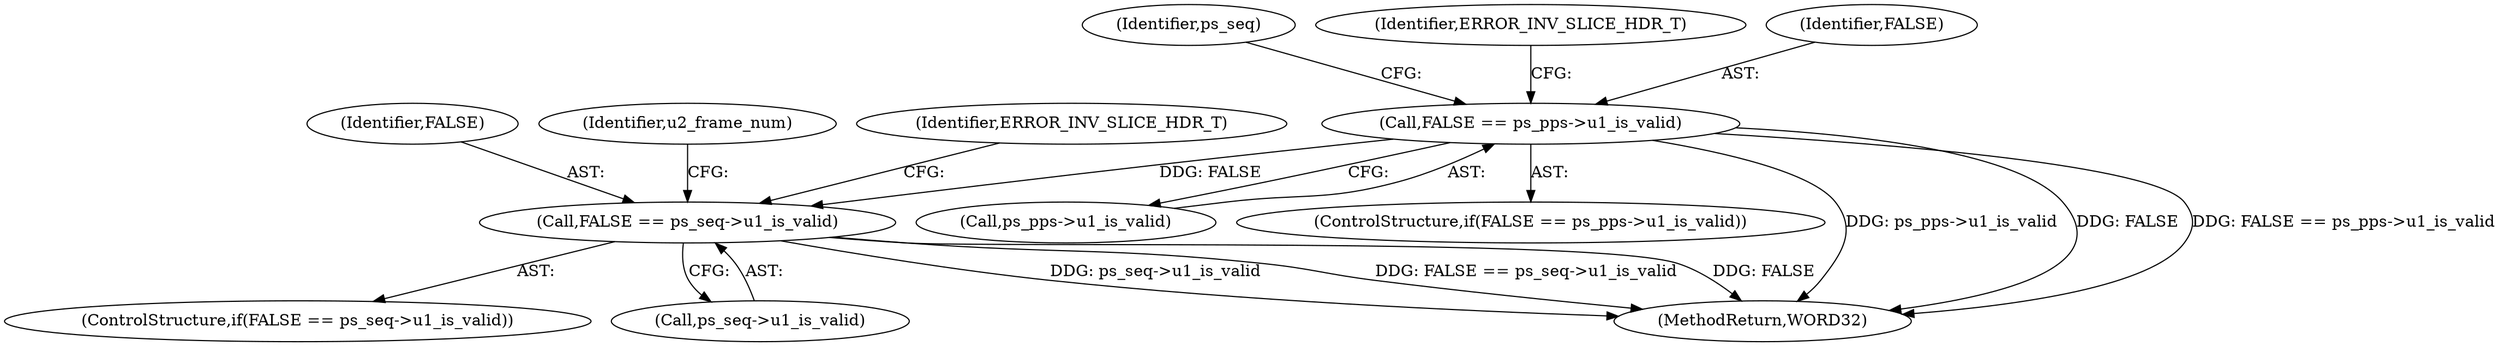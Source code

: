 digraph "0_Android_6c327afb263837bc90760c55c6605b26161a4eb9_0@pointer" {
"1000421" [label="(Call,FALSE == ps_pps->u1_is_valid)"];
"1000440" [label="(Call,FALSE == ps_seq->u1_is_valid)"];
"1000441" [label="(Identifier,FALSE)"];
"1000430" [label="(Identifier,ps_seq)"];
"1000439" [label="(ControlStructure,if(FALSE == ps_seq->u1_is_valid))"];
"1000421" [label="(Call,FALSE == ps_pps->u1_is_valid)"];
"1000440" [label="(Call,FALSE == ps_seq->u1_is_valid)"];
"1000448" [label="(Identifier,u2_frame_num)"];
"1000442" [label="(Call,ps_seq->u1_is_valid)"];
"1000428" [label="(Identifier,ERROR_INV_SLICE_HDR_T)"];
"1000423" [label="(Call,ps_pps->u1_is_valid)"];
"1000420" [label="(ControlStructure,if(FALSE == ps_pps->u1_is_valid))"];
"1000422" [label="(Identifier,FALSE)"];
"1000446" [label="(Identifier,ERROR_INV_SLICE_HDR_T)"];
"1002606" [label="(MethodReturn,WORD32)"];
"1000421" -> "1000420"  [label="AST: "];
"1000421" -> "1000423"  [label="CFG: "];
"1000422" -> "1000421"  [label="AST: "];
"1000423" -> "1000421"  [label="AST: "];
"1000428" -> "1000421"  [label="CFG: "];
"1000430" -> "1000421"  [label="CFG: "];
"1000421" -> "1002606"  [label="DDG: ps_pps->u1_is_valid"];
"1000421" -> "1002606"  [label="DDG: FALSE"];
"1000421" -> "1002606"  [label="DDG: FALSE == ps_pps->u1_is_valid"];
"1000421" -> "1000440"  [label="DDG: FALSE"];
"1000440" -> "1000439"  [label="AST: "];
"1000440" -> "1000442"  [label="CFG: "];
"1000441" -> "1000440"  [label="AST: "];
"1000442" -> "1000440"  [label="AST: "];
"1000446" -> "1000440"  [label="CFG: "];
"1000448" -> "1000440"  [label="CFG: "];
"1000440" -> "1002606"  [label="DDG: ps_seq->u1_is_valid"];
"1000440" -> "1002606"  [label="DDG: FALSE == ps_seq->u1_is_valid"];
"1000440" -> "1002606"  [label="DDG: FALSE"];
}
